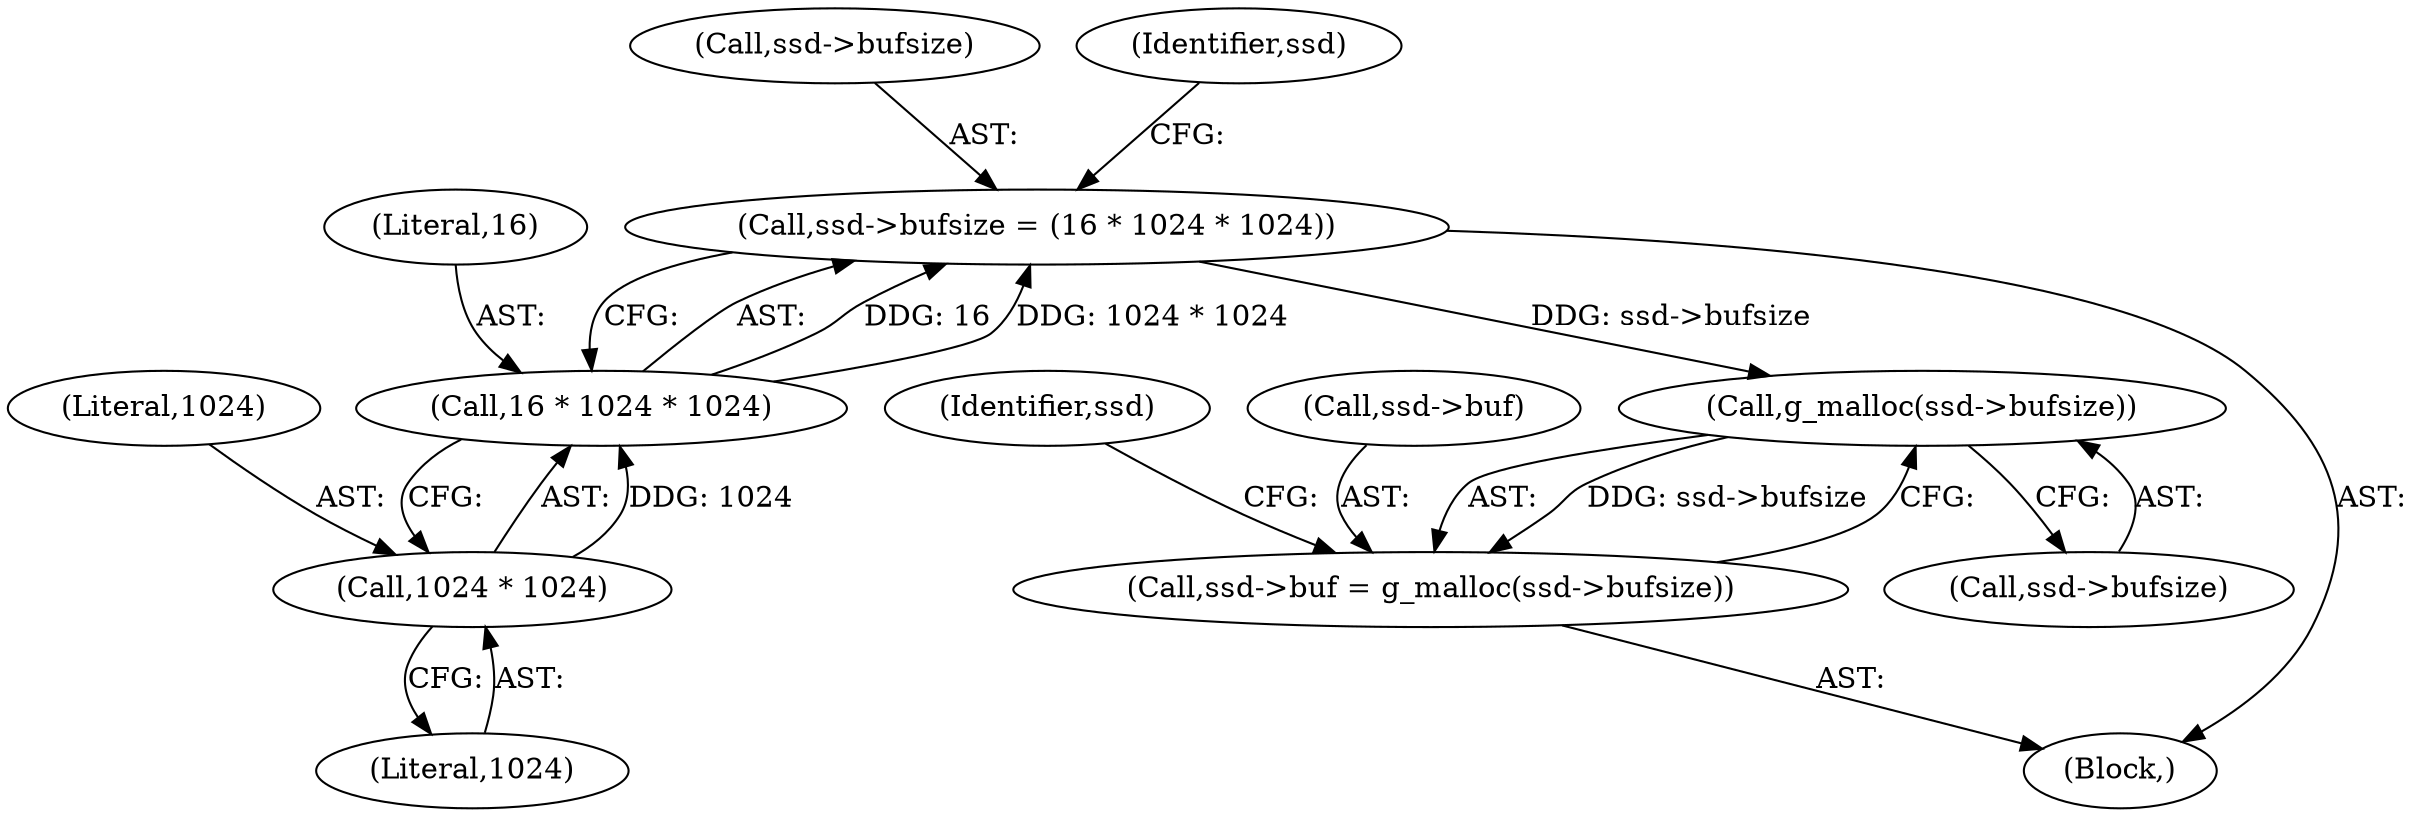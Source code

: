 digraph "0_qemu_ab9509cceabef28071e41bdfa073083859c949a7_0@pointer" {
"1000191" [label="(Call,ssd->bufsize = (16 * 1024 * 1024))"];
"1000195" [label="(Call,16 * 1024 * 1024)"];
"1000197" [label="(Call,1024 * 1024)"];
"1000204" [label="(Call,g_malloc(ssd->bufsize))"];
"1000200" [label="(Call,ssd->buf = g_malloc(ssd->bufsize))"];
"1000205" [label="(Call,ssd->bufsize)"];
"1000196" [label="(Literal,16)"];
"1000199" [label="(Literal,1024)"];
"1000204" [label="(Call,g_malloc(ssd->bufsize))"];
"1000198" [label="(Literal,1024)"];
"1000212" [label="(Identifier,ssd)"];
"1000197" [label="(Call,1024 * 1024)"];
"1000192" [label="(Call,ssd->bufsize)"];
"1000156" [label="(Block,)"];
"1000191" [label="(Call,ssd->bufsize = (16 * 1024 * 1024))"];
"1000195" [label="(Call,16 * 1024 * 1024)"];
"1000200" [label="(Call,ssd->buf = g_malloc(ssd->bufsize))"];
"1000201" [label="(Call,ssd->buf)"];
"1000202" [label="(Identifier,ssd)"];
"1000191" -> "1000156"  [label="AST: "];
"1000191" -> "1000195"  [label="CFG: "];
"1000192" -> "1000191"  [label="AST: "];
"1000195" -> "1000191"  [label="AST: "];
"1000202" -> "1000191"  [label="CFG: "];
"1000195" -> "1000191"  [label="DDG: 16"];
"1000195" -> "1000191"  [label="DDG: 1024 * 1024"];
"1000191" -> "1000204"  [label="DDG: ssd->bufsize"];
"1000195" -> "1000197"  [label="CFG: "];
"1000196" -> "1000195"  [label="AST: "];
"1000197" -> "1000195"  [label="AST: "];
"1000197" -> "1000195"  [label="DDG: 1024"];
"1000197" -> "1000199"  [label="CFG: "];
"1000198" -> "1000197"  [label="AST: "];
"1000199" -> "1000197"  [label="AST: "];
"1000204" -> "1000200"  [label="AST: "];
"1000204" -> "1000205"  [label="CFG: "];
"1000205" -> "1000204"  [label="AST: "];
"1000200" -> "1000204"  [label="CFG: "];
"1000204" -> "1000200"  [label="DDG: ssd->bufsize"];
"1000200" -> "1000156"  [label="AST: "];
"1000201" -> "1000200"  [label="AST: "];
"1000212" -> "1000200"  [label="CFG: "];
}
